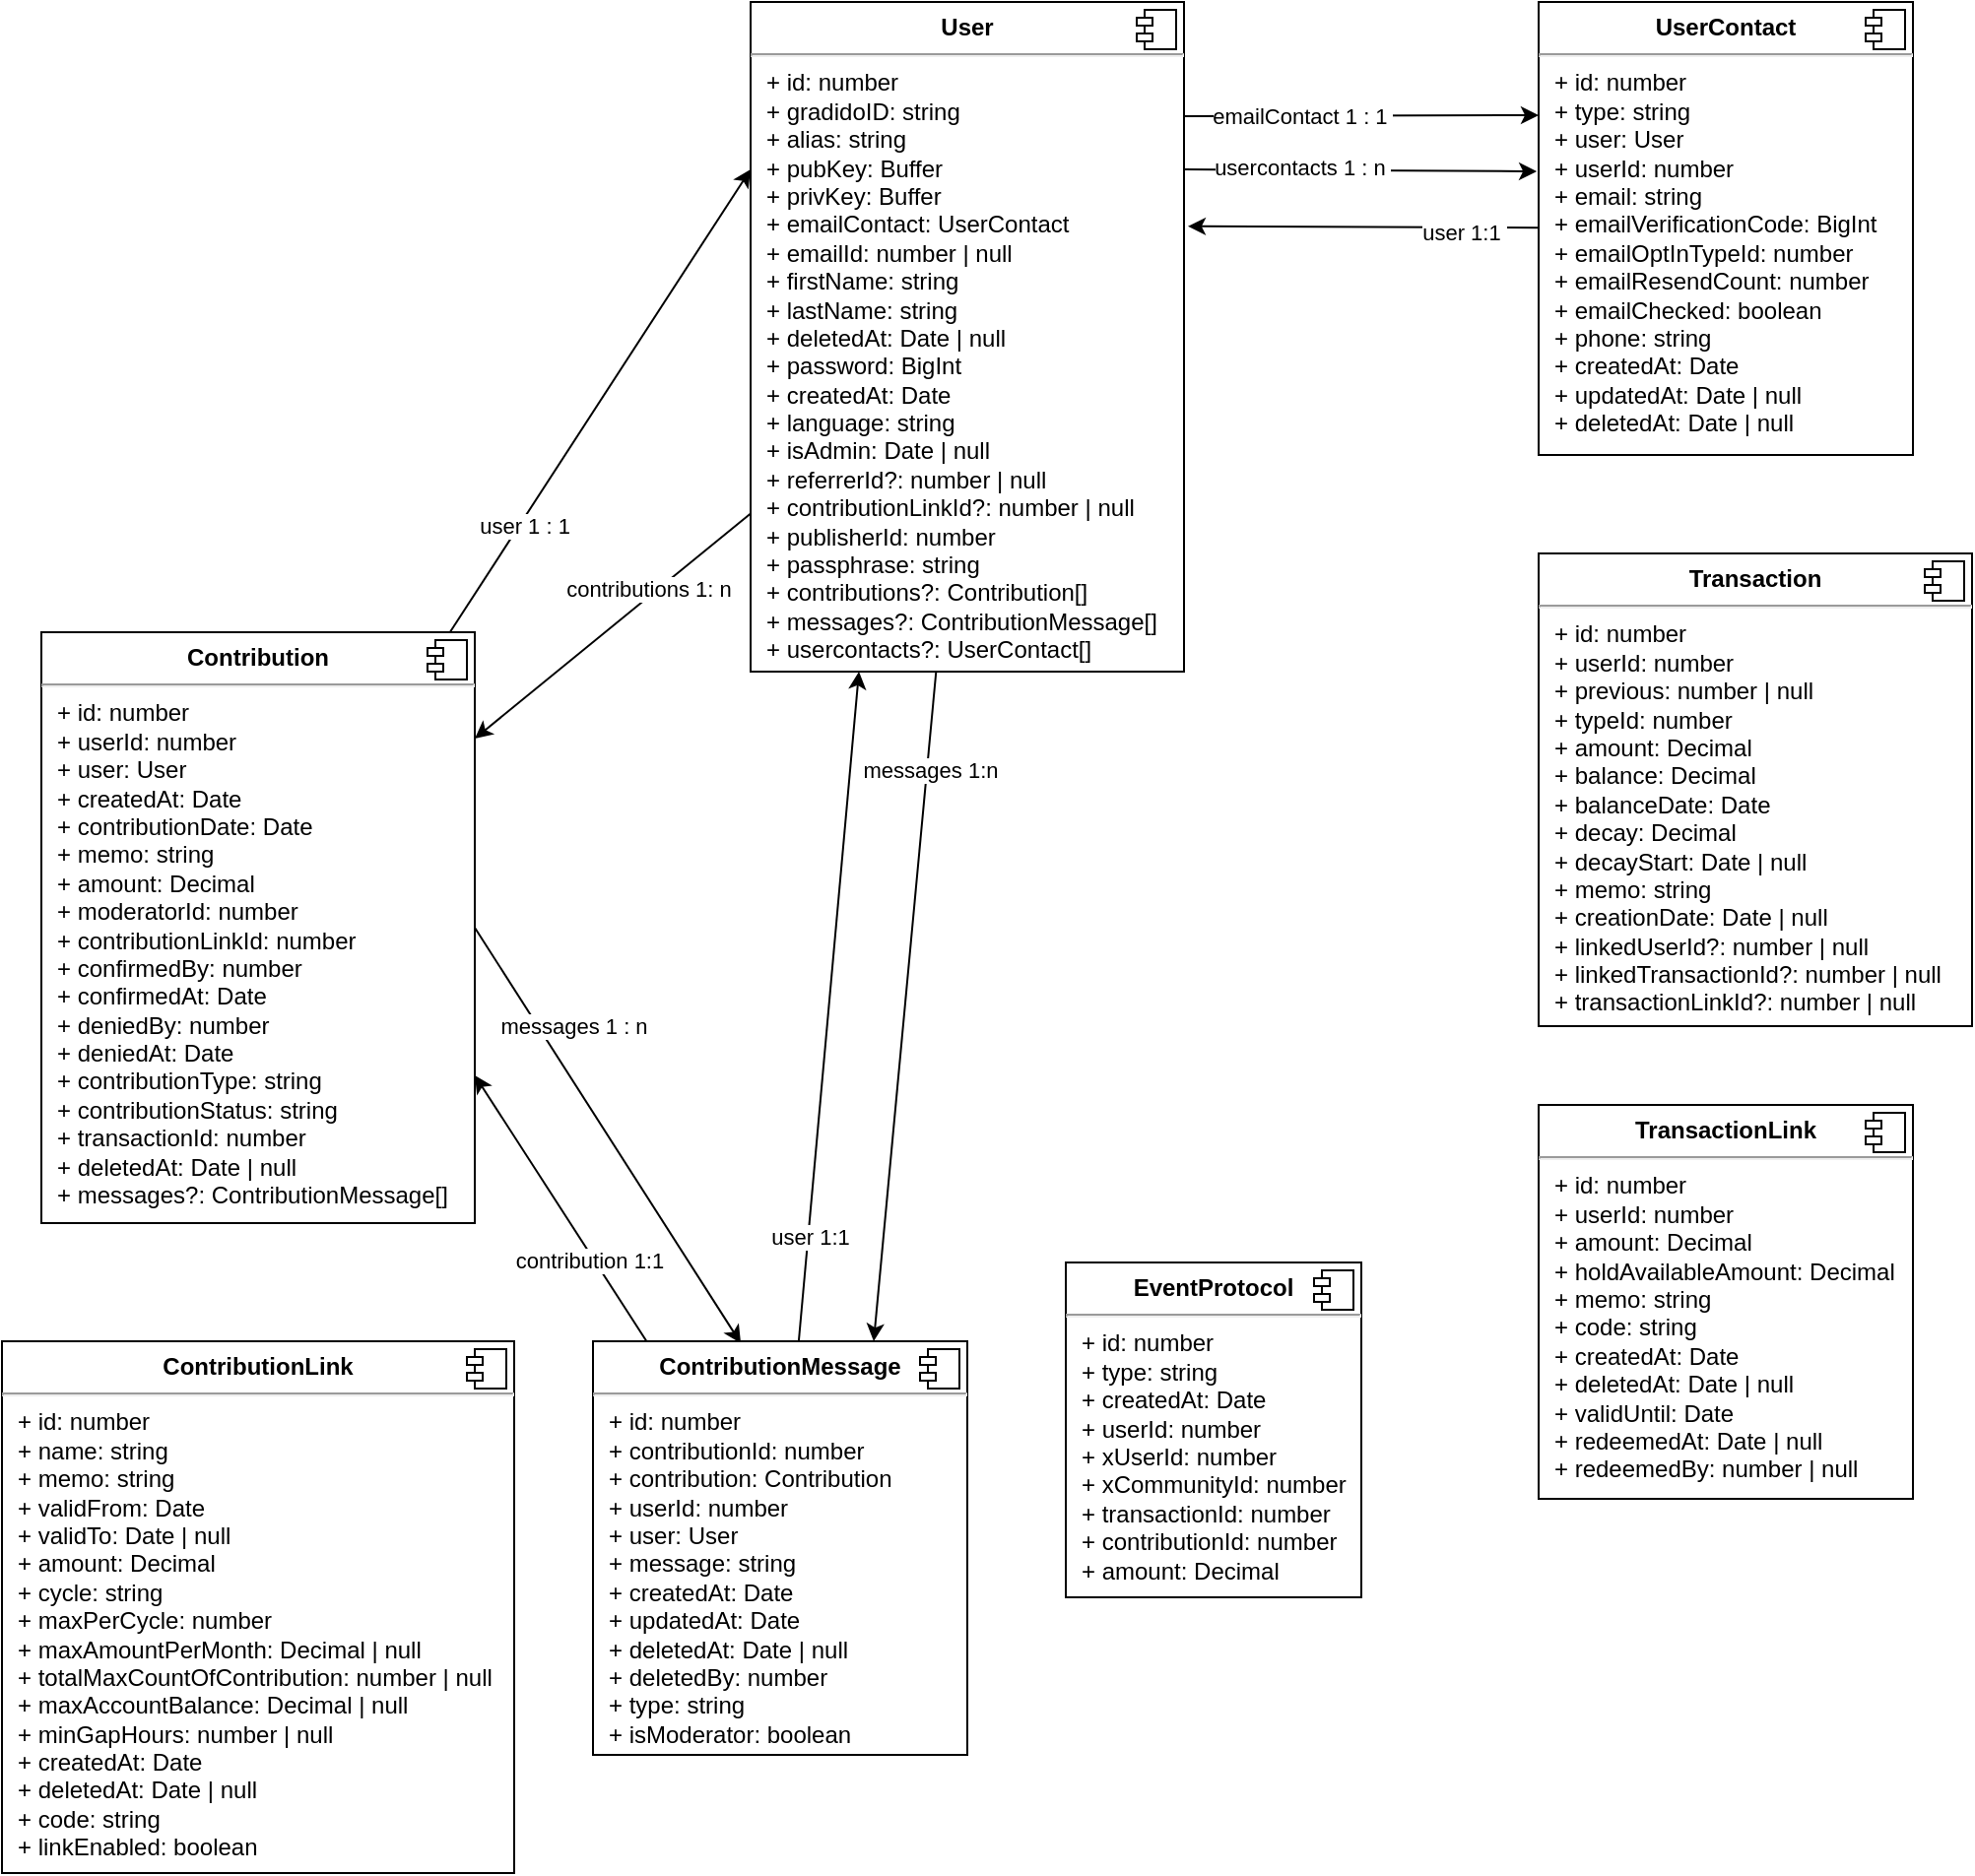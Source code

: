 <mxfile>
    <diagram id="BDpgrj7ZXgcwiv_RBDKY" name="Seite-1">
        <mxGraphModel dx="1022" dy="800" grid="1" gridSize="10" guides="1" tooltips="1" connect="1" arrows="1" fold="1" page="1" pageScale="1" pageWidth="2336" pageHeight="1654" math="0" shadow="0">
            <root>
                <mxCell id="0"/>
                <mxCell id="1" parent="0"/>
                <mxCell id="8" style="edgeStyle=none;html=1;entryX=0;entryY=0.25;entryDx=0;entryDy=0;" edge="1" parent="1" target="4">
                    <mxGeometry relative="1" as="geometry">
                        <mxPoint x="660" y="138" as="sourcePoint"/>
                    </mxGeometry>
                </mxCell>
                <mxCell id="9" value="emailContact 1 : 1&amp;nbsp;" style="edgeLabel;html=1;align=center;verticalAlign=middle;resizable=0;points=[];" vertex="1" connectable="0" parent="8">
                    <mxGeometry x="-0.522" relative="1" as="geometry">
                        <mxPoint x="17" as="offset"/>
                    </mxGeometry>
                </mxCell>
                <mxCell id="10" style="edgeStyle=none;html=1;entryX=-0.005;entryY=0.374;entryDx=0;entryDy=0;entryPerimeter=0;exitX=1;exitY=0.25;exitDx=0;exitDy=0;" edge="1" parent="1" source="2" target="4">
                    <mxGeometry relative="1" as="geometry"/>
                </mxCell>
                <mxCell id="11" value="usercontacts 1 : n&amp;nbsp;" style="edgeLabel;html=1;align=center;verticalAlign=middle;resizable=0;points=[];" vertex="1" connectable="0" parent="10">
                    <mxGeometry x="-0.609" y="-3" relative="1" as="geometry">
                        <mxPoint x="25" y="-4" as="offset"/>
                    </mxGeometry>
                </mxCell>
                <mxCell id="16" style="edgeStyle=none;html=1;entryX=1;entryY=0.18;entryDx=0;entryDy=0;entryPerimeter=0;" edge="1" parent="1" source="2" target="12">
                    <mxGeometry relative="1" as="geometry"/>
                </mxCell>
                <mxCell id="17" value="contributions 1: n" style="edgeLabel;html=1;align=center;verticalAlign=middle;resizable=0;points=[];" vertex="1" connectable="0" parent="16">
                    <mxGeometry x="-0.346" y="1" relative="1" as="geometry">
                        <mxPoint x="-7" as="offset"/>
                    </mxGeometry>
                </mxCell>
                <mxCell id="34" style="edgeStyle=none;html=1;entryX=0.75;entryY=0;entryDx=0;entryDy=0;" edge="1" parent="1" source="2" target="18">
                    <mxGeometry relative="1" as="geometry"/>
                </mxCell>
                <mxCell id="35" value="messages 1:n" style="edgeLabel;html=1;align=center;verticalAlign=middle;resizable=0;points=[];" vertex="1" connectable="0" parent="34">
                    <mxGeometry x="-0.707" y="1" relative="1" as="geometry">
                        <mxPoint as="offset"/>
                    </mxGeometry>
                </mxCell>
                <mxCell id="2" value="&lt;p style=&quot;margin: 0px ; margin-top: 6px ; text-align: center&quot;&gt;&lt;b&gt;User&lt;/b&gt;&lt;/p&gt;&lt;hr&gt;&lt;p style=&quot;margin: 0px ; margin-left: 8px&quot;&gt;+ id: number&lt;/p&gt;&lt;p style=&quot;margin: 0px ; margin-left: 8px&quot;&gt;+ gradidoID: string&lt;/p&gt;&lt;p style=&quot;margin: 0px ; margin-left: 8px&quot;&gt;+ alias: string&lt;/p&gt;&lt;p style=&quot;margin: 0px ; margin-left: 8px&quot;&gt;+ pubKey: Buffer&lt;/p&gt;&lt;p style=&quot;margin: 0px ; margin-left: 8px&quot;&gt;+ privKey: Buffer&lt;/p&gt;&lt;p style=&quot;margin: 0px ; margin-left: 8px&quot;&gt;+ emailContact: UserContact&lt;/p&gt;&lt;p style=&quot;margin: 0px ; margin-left: 8px&quot;&gt;+ emailId: number | null&lt;/p&gt;&lt;p style=&quot;margin: 0px ; margin-left: 8px&quot;&gt;+ firstName: string&lt;/p&gt;&lt;p style=&quot;margin: 0px ; margin-left: 8px&quot;&gt;+ lastName: string&lt;/p&gt;&lt;p style=&quot;margin: 0px ; margin-left: 8px&quot;&gt;+ deletedAt: Date | null&lt;/p&gt;&lt;p style=&quot;margin: 0px ; margin-left: 8px&quot;&gt;+ password: BigInt&lt;/p&gt;&lt;p style=&quot;margin: 0px ; margin-left: 8px&quot;&gt;+ createdAt: Date&lt;/p&gt;&lt;p style=&quot;margin: 0px ; margin-left: 8px&quot;&gt;+ language: string&lt;/p&gt;&lt;p style=&quot;margin: 0px ; margin-left: 8px&quot;&gt;+ isAdmin: Date | null&lt;/p&gt;&lt;p style=&quot;margin: 0px ; margin-left: 8px&quot;&gt;+ referrerId?: number | null&lt;/p&gt;&lt;p style=&quot;margin: 0px ; margin-left: 8px&quot;&gt;+ contributionLinkId?: number | null&lt;/p&gt;&lt;p style=&quot;margin: 0px ; margin-left: 8px&quot;&gt;+ publisherId: number&lt;/p&gt;&lt;p style=&quot;margin: 0px ; margin-left: 8px&quot;&gt;+ passphrase: string&lt;/p&gt;&lt;p style=&quot;margin: 0px ; margin-left: 8px&quot;&gt;+ contributions?: Contribution[]&lt;/p&gt;&lt;p style=&quot;margin: 0px ; margin-left: 8px&quot;&gt;+ messages?: ContributionMessage[]&lt;/p&gt;&lt;p style=&quot;margin: 0px ; margin-left: 8px&quot;&gt;+ usercontacts?: UserContact[]&lt;/p&gt;&lt;div&gt;&lt;br&gt;&lt;/div&gt;" style="align=left;overflow=fill;html=1;dropTarget=0;" vertex="1" parent="1">
                    <mxGeometry x="440" y="80" width="220" height="340" as="geometry"/>
                </mxCell>
                <mxCell id="3" value="" style="shape=component;jettyWidth=8;jettyHeight=4;" vertex="1" parent="2">
                    <mxGeometry x="1" width="20" height="20" relative="1" as="geometry">
                        <mxPoint x="-24" y="4" as="offset"/>
                    </mxGeometry>
                </mxCell>
                <mxCell id="6" style="edgeStyle=none;html=1;entryX=1.009;entryY=0.335;entryDx=0;entryDy=0;entryPerimeter=0;" edge="1" parent="1" source="4" target="2">
                    <mxGeometry relative="1" as="geometry"/>
                </mxCell>
                <mxCell id="7" value="user 1:1&amp;nbsp;" style="edgeLabel;html=1;align=center;verticalAlign=middle;resizable=0;points=[];" vertex="1" connectable="0" parent="6">
                    <mxGeometry x="-0.573" y="2" relative="1" as="geometry">
                        <mxPoint as="offset"/>
                    </mxGeometry>
                </mxCell>
                <mxCell id="4" value="&lt;p style=&quot;margin: 0px ; margin-top: 6px ; text-align: center&quot;&gt;&lt;b&gt;UserContact&lt;/b&gt;&lt;/p&gt;&lt;hr&gt;&lt;p style=&quot;margin: 0px ; margin-left: 8px&quot;&gt;+ id: number&lt;/p&gt;&lt;p style=&quot;margin: 0px ; margin-left: 8px&quot;&gt;+ type: string&lt;/p&gt;&lt;p style=&quot;margin: 0px ; margin-left: 8px&quot;&gt;+ user: User&lt;/p&gt;&lt;p style=&quot;margin: 0px ; margin-left: 8px&quot;&gt;+ userId: number&lt;/p&gt;&lt;p style=&quot;margin: 0px ; margin-left: 8px&quot;&gt;+ email: string&lt;/p&gt;&lt;p style=&quot;margin: 0px ; margin-left: 8px&quot;&gt;+ emailVerificationCode: BigInt&lt;/p&gt;&lt;p style=&quot;margin: 0px ; margin-left: 8px&quot;&gt;+ emailOptInTypeId: number&lt;/p&gt;&lt;p style=&quot;margin: 0px ; margin-left: 8px&quot;&gt;+ emailResendCount: number&lt;/p&gt;&lt;p style=&quot;margin: 0px ; margin-left: 8px&quot;&gt;+ emailChecked: boolean&lt;/p&gt;&lt;p style=&quot;margin: 0px ; margin-left: 8px&quot;&gt;+ phone: string&lt;/p&gt;&lt;p style=&quot;margin: 0px ; margin-left: 8px&quot;&gt;+ createdAt: Date&lt;/p&gt;&lt;p style=&quot;margin: 0px ; margin-left: 8px&quot;&gt;+ updatedAt: Date | null&lt;/p&gt;&lt;p style=&quot;margin: 0px ; margin-left: 8px&quot;&gt;+ deletedAt: Date | null&lt;/p&gt;&lt;div&gt;&lt;br&gt;&lt;/div&gt;" style="align=left;overflow=fill;html=1;dropTarget=0;" vertex="1" parent="1">
                    <mxGeometry x="840" y="80" width="190" height="230" as="geometry"/>
                </mxCell>
                <mxCell id="5" value="" style="shape=component;jettyWidth=8;jettyHeight=4;" vertex="1" parent="4">
                    <mxGeometry x="1" width="20" height="20" relative="1" as="geometry">
                        <mxPoint x="-24" y="4" as="offset"/>
                    </mxGeometry>
                </mxCell>
                <mxCell id="14" style="edgeStyle=none;html=1;entryX=0;entryY=0.25;entryDx=0;entryDy=0;" edge="1" parent="1" source="12" target="2">
                    <mxGeometry relative="1" as="geometry"/>
                </mxCell>
                <mxCell id="15" value="user 1 : 1" style="edgeLabel;html=1;align=center;verticalAlign=middle;resizable=0;points=[];" vertex="1" connectable="0" parent="14">
                    <mxGeometry x="-0.525" y="-2" relative="1" as="geometry">
                        <mxPoint x="-1" as="offset"/>
                    </mxGeometry>
                </mxCell>
                <mxCell id="26" style="edgeStyle=none;html=1;entryX=0.395;entryY=0.005;entryDx=0;entryDy=0;entryPerimeter=0;exitX=1;exitY=0.5;exitDx=0;exitDy=0;" edge="1" parent="1" source="12" target="18">
                    <mxGeometry relative="1" as="geometry"/>
                </mxCell>
                <mxCell id="27" value="messages 1 : n" style="edgeLabel;html=1;align=center;verticalAlign=middle;resizable=0;points=[];" vertex="1" connectable="0" parent="26">
                    <mxGeometry x="-0.602" relative="1" as="geometry">
                        <mxPoint x="23" y="8" as="offset"/>
                    </mxGeometry>
                </mxCell>
                <mxCell id="12" value="&lt;p style=&quot;margin: 0px ; margin-top: 6px ; text-align: center&quot;&gt;&lt;b&gt;Contribution&lt;/b&gt;&lt;/p&gt;&lt;hr&gt;&lt;p style=&quot;margin: 0px ; margin-left: 8px&quot;&gt;+ id: number&lt;/p&gt;&lt;p style=&quot;margin: 0px ; margin-left: 8px&quot;&gt;+ userId: number&lt;/p&gt;&lt;p style=&quot;margin: 0px ; margin-left: 8px&quot;&gt;+ user: User&lt;/p&gt;&lt;p style=&quot;margin: 0px ; margin-left: 8px&quot;&gt;+ createdAt: Date&lt;/p&gt;&lt;p style=&quot;margin: 0px ; margin-left: 8px&quot;&gt;+ contributionDate: Date&lt;/p&gt;&lt;p style=&quot;margin: 0px ; margin-left: 8px&quot;&gt;+ memo: string&lt;/p&gt;&lt;p style=&quot;margin: 0px ; margin-left: 8px&quot;&gt;+ amount: Decimal&lt;/p&gt;&lt;p style=&quot;margin: 0px ; margin-left: 8px&quot;&gt;+ moderatorId: number&lt;/p&gt;&lt;p style=&quot;margin: 0px ; margin-left: 8px&quot;&gt;+ contributionLinkId: number&lt;/p&gt;&lt;p style=&quot;margin: 0px ; margin-left: 8px&quot;&gt;+ confirmedBy: number&lt;/p&gt;&lt;p style=&quot;margin: 0px ; margin-left: 8px&quot;&gt;+ confirmedAt: Date&lt;/p&gt;&lt;p style=&quot;margin: 0px ; margin-left: 8px&quot;&gt;+ deniedBy: number&lt;/p&gt;&lt;p style=&quot;margin: 0px ; margin-left: 8px&quot;&gt;+ deniedAt: Date&lt;/p&gt;&lt;p style=&quot;margin: 0px ; margin-left: 8px&quot;&gt;+ contributionType: string&lt;/p&gt;&lt;p style=&quot;margin: 0px ; margin-left: 8px&quot;&gt;+ contributionStatus: string&lt;/p&gt;&lt;p style=&quot;margin: 0px ; margin-left: 8px&quot;&gt;+ transactionId: number&lt;/p&gt;&lt;p style=&quot;margin: 0px ; margin-left: 8px&quot;&gt;+ deletedAt: Date | null&lt;/p&gt;&lt;p style=&quot;margin: 0px ; margin-left: 8px&quot;&gt;+ messages?: ContributionMessage[]&lt;/p&gt;&lt;div&gt;&lt;br&gt;&lt;/div&gt;" style="align=left;overflow=fill;html=1;dropTarget=0;" vertex="1" parent="1">
                    <mxGeometry x="80" y="400" width="220" height="300" as="geometry"/>
                </mxCell>
                <mxCell id="13" value="" style="shape=component;jettyWidth=8;jettyHeight=4;" vertex="1" parent="12">
                    <mxGeometry x="1" width="20" height="20" relative="1" as="geometry">
                        <mxPoint x="-24" y="4" as="offset"/>
                    </mxGeometry>
                </mxCell>
                <mxCell id="20" style="edgeStyle=none;html=1;entryX=1;entryY=0.75;entryDx=0;entryDy=0;" edge="1" parent="1" source="18" target="12">
                    <mxGeometry relative="1" as="geometry"/>
                </mxCell>
                <mxCell id="21" value="contribution 1:1" style="edgeLabel;html=1;align=center;verticalAlign=middle;resizable=0;points=[];" vertex="1" connectable="0" parent="20">
                    <mxGeometry x="-0.374" y="2" relative="1" as="geometry">
                        <mxPoint as="offset"/>
                    </mxGeometry>
                </mxCell>
                <mxCell id="22" style="edgeStyle=none;html=1;entryX=0.25;entryY=1;entryDx=0;entryDy=0;" edge="1" parent="1" source="18" target="2">
                    <mxGeometry relative="1" as="geometry"/>
                </mxCell>
                <mxCell id="23" value="user 1:1" style="edgeLabel;html=1;align=center;verticalAlign=middle;resizable=0;points=[];" vertex="1" connectable="0" parent="22">
                    <mxGeometry x="-0.688" y="-1" relative="1" as="geometry">
                        <mxPoint as="offset"/>
                    </mxGeometry>
                </mxCell>
                <mxCell id="18" value="&lt;p style=&quot;margin: 0px ; margin-top: 6px ; text-align: center&quot;&gt;&lt;b&gt;ContributionMessage&lt;/b&gt;&lt;/p&gt;&lt;hr&gt;&lt;p style=&quot;margin: 0px ; margin-left: 8px&quot;&gt;+ id: number&lt;/p&gt;&lt;p style=&quot;margin: 0px ; margin-left: 8px&quot;&gt;+ contributionId: number&lt;/p&gt;&lt;p style=&quot;margin: 0px ; margin-left: 8px&quot;&gt;+ contribution: Contribution&lt;/p&gt;&lt;p style=&quot;margin: 0px ; margin-left: 8px&quot;&gt;+ userId: number&lt;/p&gt;&lt;p style=&quot;margin: 0px ; margin-left: 8px&quot;&gt;+ user: User&lt;/p&gt;&lt;p style=&quot;margin: 0px ; margin-left: 8px&quot;&gt;+ message: string&lt;/p&gt;&lt;p style=&quot;margin: 0px ; margin-left: 8px&quot;&gt;+ createdAt: Date&lt;/p&gt;&lt;p style=&quot;margin: 0px ; margin-left: 8px&quot;&gt;+ updatedAt: Date&lt;/p&gt;&lt;p style=&quot;margin: 0px ; margin-left: 8px&quot;&gt;+ deletedAt: Date | null&lt;/p&gt;&lt;p style=&quot;margin: 0px ; margin-left: 8px&quot;&gt;+ deletedBy: number&lt;/p&gt;&lt;p style=&quot;margin: 0px ; margin-left: 8px&quot;&gt;+ type: string&lt;/p&gt;&lt;p style=&quot;margin: 0px ; margin-left: 8px&quot;&gt;+ isModerator: boolean&lt;/p&gt;" style="align=left;overflow=fill;html=1;dropTarget=0;" vertex="1" parent="1">
                    <mxGeometry x="360" y="760" width="190" height="210" as="geometry"/>
                </mxCell>
                <mxCell id="19" value="" style="shape=component;jettyWidth=8;jettyHeight=4;" vertex="1" parent="18">
                    <mxGeometry x="1" width="20" height="20" relative="1" as="geometry">
                        <mxPoint x="-24" y="4" as="offset"/>
                    </mxGeometry>
                </mxCell>
                <mxCell id="24" value="&lt;p style=&quot;margin: 0px ; margin-top: 6px ; text-align: center&quot;&gt;&lt;b&gt;ContributionLink&lt;/b&gt;&lt;/p&gt;&lt;hr&gt;&lt;p style=&quot;margin: 0px ; margin-left: 8px&quot;&gt;+ id: number&lt;/p&gt;&lt;p style=&quot;margin: 0px ; margin-left: 8px&quot;&gt;+ name: string&lt;/p&gt;&lt;p style=&quot;margin: 0px ; margin-left: 8px&quot;&gt;+ memo: string&lt;/p&gt;&lt;p style=&quot;margin: 0px ; margin-left: 8px&quot;&gt;+ validFrom: Date&lt;/p&gt;&lt;p style=&quot;margin: 0px ; margin-left: 8px&quot;&gt;+ validTo: Date | null&lt;/p&gt;&lt;p style=&quot;margin: 0px ; margin-left: 8px&quot;&gt;+ amount: Decimal&lt;/p&gt;&lt;p style=&quot;margin: 0px ; margin-left: 8px&quot;&gt;+ cycle: string&lt;/p&gt;&lt;p style=&quot;margin: 0px ; margin-left: 8px&quot;&gt;+ maxPerCycle: number&lt;/p&gt;&lt;p style=&quot;margin: 0px ; margin-left: 8px&quot;&gt;+ maxAmountPerMonth: Decimal | null&lt;/p&gt;&lt;p style=&quot;margin: 0px ; margin-left: 8px&quot;&gt;+ totalMaxCountOfContribution: number | null&lt;/p&gt;&lt;p style=&quot;margin: 0px ; margin-left: 8px&quot;&gt;+ maxAccountBalance: Decimal | null&lt;/p&gt;&lt;p style=&quot;margin: 0px ; margin-left: 8px&quot;&gt;+ minGapHours: number | null&lt;/p&gt;&lt;p style=&quot;margin: 0px ; margin-left: 8px&quot;&gt;+ createdAt: Date&lt;/p&gt;&lt;p style=&quot;margin: 0px ; margin-left: 8px&quot;&gt;+ deletedAt: Date | null&lt;/p&gt;&lt;p style=&quot;margin: 0px ; margin-left: 8px&quot;&gt;+ code: string&lt;/p&gt;&lt;p style=&quot;margin: 0px ; margin-left: 8px&quot;&gt;+ linkEnabled: boolean&lt;/p&gt;" style="align=left;overflow=fill;html=1;dropTarget=0;" vertex="1" parent="1">
                    <mxGeometry x="60" y="760" width="260" height="270" as="geometry"/>
                </mxCell>
                <mxCell id="25" value="" style="shape=component;jettyWidth=8;jettyHeight=4;" vertex="1" parent="24">
                    <mxGeometry x="1" width="20" height="20" relative="1" as="geometry">
                        <mxPoint x="-24" y="4" as="offset"/>
                    </mxGeometry>
                </mxCell>
                <mxCell id="28" value="&lt;p style=&quot;margin: 0px ; margin-top: 6px ; text-align: center&quot;&gt;&lt;b&gt;Transaction&lt;/b&gt;&lt;/p&gt;&lt;hr&gt;&lt;p style=&quot;margin: 0px ; margin-left: 8px&quot;&gt;+ id: number&lt;/p&gt;&lt;p style=&quot;margin: 0px ; margin-left: 8px&quot;&gt;+ userId: number&lt;/p&gt;&lt;p style=&quot;margin: 0px ; margin-left: 8px&quot;&gt;+ previous: number | null&lt;/p&gt;&lt;p style=&quot;margin: 0px ; margin-left: 8px&quot;&gt;+ typeId: number&lt;/p&gt;&lt;p style=&quot;margin: 0px ; margin-left: 8px&quot;&gt;+ amount: Decimal&lt;/p&gt;&lt;p style=&quot;margin: 0px ; margin-left: 8px&quot;&gt;+ balance: Decimal&lt;/p&gt;&lt;p style=&quot;margin: 0px ; margin-left: 8px&quot;&gt;+ balanceDate: Date&lt;/p&gt;&lt;p style=&quot;margin: 0px ; margin-left: 8px&quot;&gt;+ decay: Decimal&lt;/p&gt;&lt;p style=&quot;margin: 0px ; margin-left: 8px&quot;&gt;+ decayStart: Date | null&lt;/p&gt;&lt;p style=&quot;margin: 0px ; margin-left: 8px&quot;&gt;+ memo: string&lt;/p&gt;&lt;p style=&quot;margin: 0px ; margin-left: 8px&quot;&gt;+ creationDate: Date | null&lt;/p&gt;&lt;p style=&quot;margin: 0px ; margin-left: 8px&quot;&gt;+ linkedUserId?: number | null&lt;/p&gt;&lt;p style=&quot;margin: 0px ; margin-left: 8px&quot;&gt;+ linkedTransactionId?: number | null&lt;/p&gt;&lt;p style=&quot;margin: 0px ; margin-left: 8px&quot;&gt;+ transactionLinkId?: number | null&lt;/p&gt;" style="align=left;overflow=fill;html=1;dropTarget=0;" vertex="1" parent="1">
                    <mxGeometry x="840" y="360" width="220" height="240" as="geometry"/>
                </mxCell>
                <mxCell id="29" value="" style="shape=component;jettyWidth=8;jettyHeight=4;" vertex="1" parent="28">
                    <mxGeometry x="1" width="20" height="20" relative="1" as="geometry">
                        <mxPoint x="-24" y="4" as="offset"/>
                    </mxGeometry>
                </mxCell>
                <mxCell id="30" value="&lt;p style=&quot;margin: 0px ; margin-top: 6px ; text-align: center&quot;&gt;&lt;b&gt;TransactionLink&lt;/b&gt;&lt;/p&gt;&lt;hr&gt;&lt;p style=&quot;margin: 0px ; margin-left: 8px&quot;&gt;+ id: number&lt;/p&gt;&lt;p style=&quot;margin: 0px ; margin-left: 8px&quot;&gt;+ userId: number&lt;/p&gt;&lt;p style=&quot;margin: 0px ; margin-left: 8px&quot;&gt;+ amount: Decimal&lt;/p&gt;&lt;p style=&quot;margin: 0px ; margin-left: 8px&quot;&gt;+ holdAvailableAmount: Decimal&lt;/p&gt;&lt;p style=&quot;margin: 0px ; margin-left: 8px&quot;&gt;+ memo: string&lt;/p&gt;&lt;p style=&quot;margin: 0px ; margin-left: 8px&quot;&gt;+ code: string&lt;/p&gt;&lt;p style=&quot;margin: 0px ; margin-left: 8px&quot;&gt;+ createdAt: Date&lt;/p&gt;&lt;p style=&quot;margin: 0px ; margin-left: 8px&quot;&gt;+ deletedAt: Date | null&lt;/p&gt;&lt;p style=&quot;margin: 0px ; margin-left: 8px&quot;&gt;+ validUntil: Date&lt;/p&gt;&lt;p style=&quot;margin: 0px ; margin-left: 8px&quot;&gt;+ redeemedAt: Date | null&lt;/p&gt;&lt;p style=&quot;margin: 0px ; margin-left: 8px&quot;&gt;+ redeemedBy: number | null&lt;/p&gt;" style="align=left;overflow=fill;html=1;dropTarget=0;" vertex="1" parent="1">
                    <mxGeometry x="840" y="640" width="190" height="200" as="geometry"/>
                </mxCell>
                <mxCell id="31" value="" style="shape=component;jettyWidth=8;jettyHeight=4;" vertex="1" parent="30">
                    <mxGeometry x="1" width="20" height="20" relative="1" as="geometry">
                        <mxPoint x="-24" y="4" as="offset"/>
                    </mxGeometry>
                </mxCell>
                <mxCell id="32" value="&lt;p style=&quot;margin: 0px ; margin-top: 6px ; text-align: center&quot;&gt;&lt;b&gt;EventProtocol&lt;/b&gt;&lt;/p&gt;&lt;hr&gt;&lt;p style=&quot;margin: 0px ; margin-left: 8px&quot;&gt;+ id: number&lt;/p&gt;&lt;p style=&quot;margin: 0px ; margin-left: 8px&quot;&gt;+ type: string&lt;/p&gt;&lt;p style=&quot;margin: 0px ; margin-left: 8px&quot;&gt;+ createdAt: Date&lt;/p&gt;&lt;p style=&quot;margin: 0px ; margin-left: 8px&quot;&gt;+ userId: number&lt;/p&gt;&lt;p style=&quot;margin: 0px ; margin-left: 8px&quot;&gt;+ xUserId: number&lt;/p&gt;&lt;p style=&quot;margin: 0px ; margin-left: 8px&quot;&gt;+ xCommunityId: number&lt;/p&gt;&lt;p style=&quot;margin: 0px ; margin-left: 8px&quot;&gt;+ transactionId: number&lt;/p&gt;&lt;p style=&quot;margin: 0px ; margin-left: 8px&quot;&gt;+ contributionId: number&lt;/p&gt;&lt;p style=&quot;margin: 0px ; margin-left: 8px&quot;&gt;+ amount: Decimal&lt;/p&gt;" style="align=left;overflow=fill;html=1;dropTarget=0;" vertex="1" parent="1">
                    <mxGeometry x="600" y="720" width="150" height="170" as="geometry"/>
                </mxCell>
                <mxCell id="33" value="" style="shape=component;jettyWidth=8;jettyHeight=4;" vertex="1" parent="32">
                    <mxGeometry x="1" width="20" height="20" relative="1" as="geometry">
                        <mxPoint x="-24" y="4" as="offset"/>
                    </mxGeometry>
                </mxCell>
            </root>
        </mxGraphModel>
    </diagram>
</mxfile>